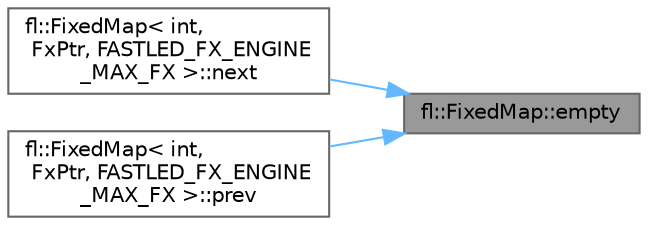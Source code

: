 digraph "fl::FixedMap::empty"
{
 // INTERACTIVE_SVG=YES
 // LATEX_PDF_SIZE
  bgcolor="transparent";
  edge [fontname=Helvetica,fontsize=10,labelfontname=Helvetica,labelfontsize=10];
  node [fontname=Helvetica,fontsize=10,shape=box,height=0.2,width=0.4];
  rankdir="RL";
  Node1 [id="Node000001",label="fl::FixedMap::empty",height=0.2,width=0.4,color="gray40", fillcolor="grey60", style="filled", fontcolor="black",tooltip=" "];
  Node1 -> Node2 [id="edge1_Node000001_Node000002",dir="back",color="steelblue1",style="solid",tooltip=" "];
  Node2 [id="Node000002",label="fl::FixedMap\< int,\l FxPtr, FASTLED_FX_ENGINE\l_MAX_FX \>::next",height=0.2,width=0.4,color="grey40", fillcolor="white", style="filled",URL="$d2/df3/classfl_1_1_fixed_map_a86e9680f024d9fb7a7fa9f96a90f4a1e.html#a86e9680f024d9fb7a7fa9f96a90f4a1e",tooltip=" "];
  Node1 -> Node3 [id="edge2_Node000001_Node000003",dir="back",color="steelblue1",style="solid",tooltip=" "];
  Node3 [id="Node000003",label="fl::FixedMap\< int,\l FxPtr, FASTLED_FX_ENGINE\l_MAX_FX \>::prev",height=0.2,width=0.4,color="grey40", fillcolor="white", style="filled",URL="$d2/df3/classfl_1_1_fixed_map_a35706a466e8c68cf3c5e9b8c94f8e17d.html#a35706a466e8c68cf3c5e9b8c94f8e17d",tooltip=" "];
}
